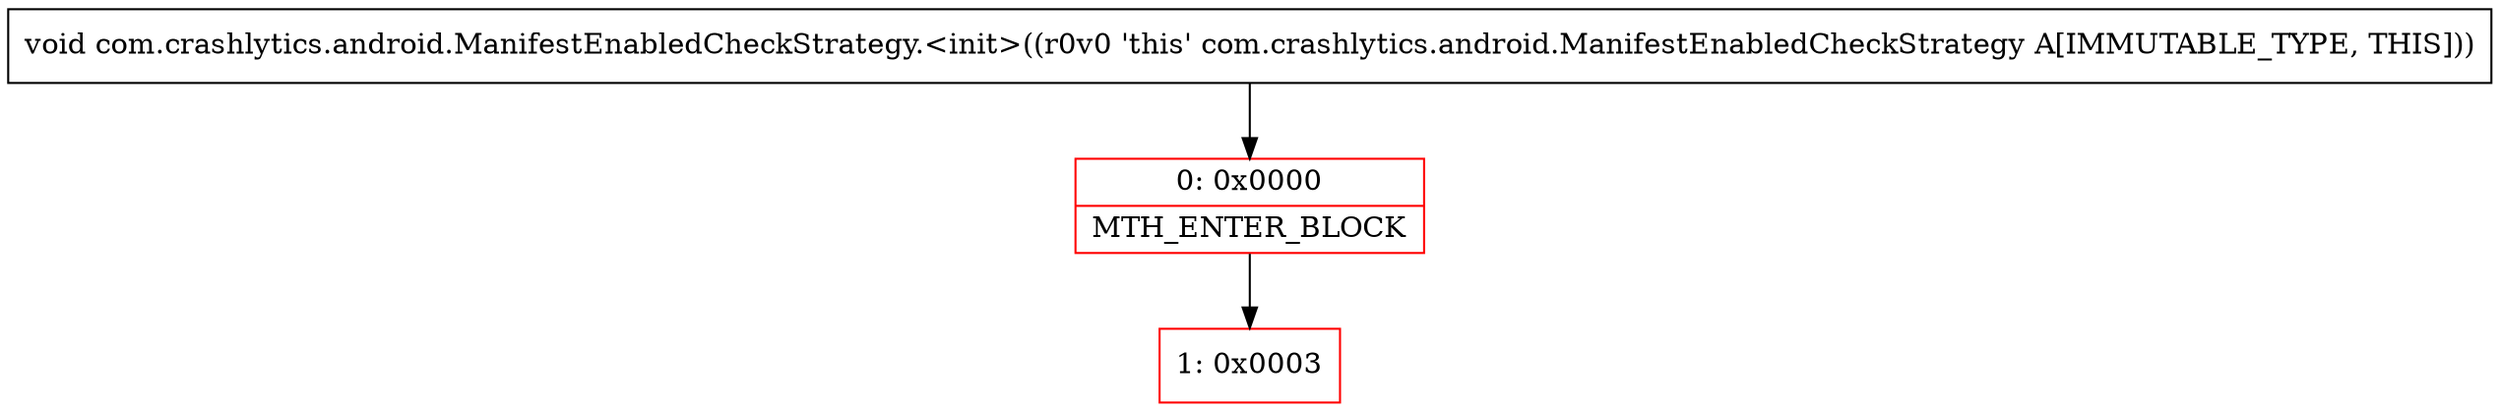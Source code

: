 digraph "CFG forcom.crashlytics.android.ManifestEnabledCheckStrategy.\<init\>()V" {
subgraph cluster_Region_632111488 {
label = "R(0)";
node [shape=record,color=blue];
}
Node_0 [shape=record,color=red,label="{0\:\ 0x0000|MTH_ENTER_BLOCK\l}"];
Node_1 [shape=record,color=red,label="{1\:\ 0x0003}"];
MethodNode[shape=record,label="{void com.crashlytics.android.ManifestEnabledCheckStrategy.\<init\>((r0v0 'this' com.crashlytics.android.ManifestEnabledCheckStrategy A[IMMUTABLE_TYPE, THIS])) }"];
MethodNode -> Node_0;
Node_0 -> Node_1;
}


